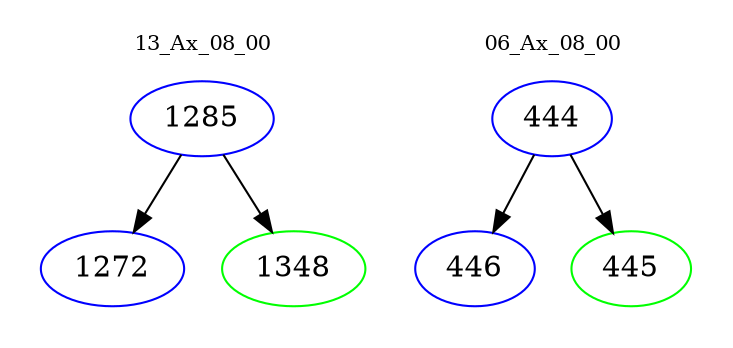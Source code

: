 digraph{
subgraph cluster_0 {
color = white
label = "13_Ax_08_00";
fontsize=10;
T0_1285 [label="1285", color="blue"]
T0_1285 -> T0_1272 [color="black"]
T0_1272 [label="1272", color="blue"]
T0_1285 -> T0_1348 [color="black"]
T0_1348 [label="1348", color="green"]
}
subgraph cluster_1 {
color = white
label = "06_Ax_08_00";
fontsize=10;
T1_444 [label="444", color="blue"]
T1_444 -> T1_446 [color="black"]
T1_446 [label="446", color="blue"]
T1_444 -> T1_445 [color="black"]
T1_445 [label="445", color="green"]
}
}
